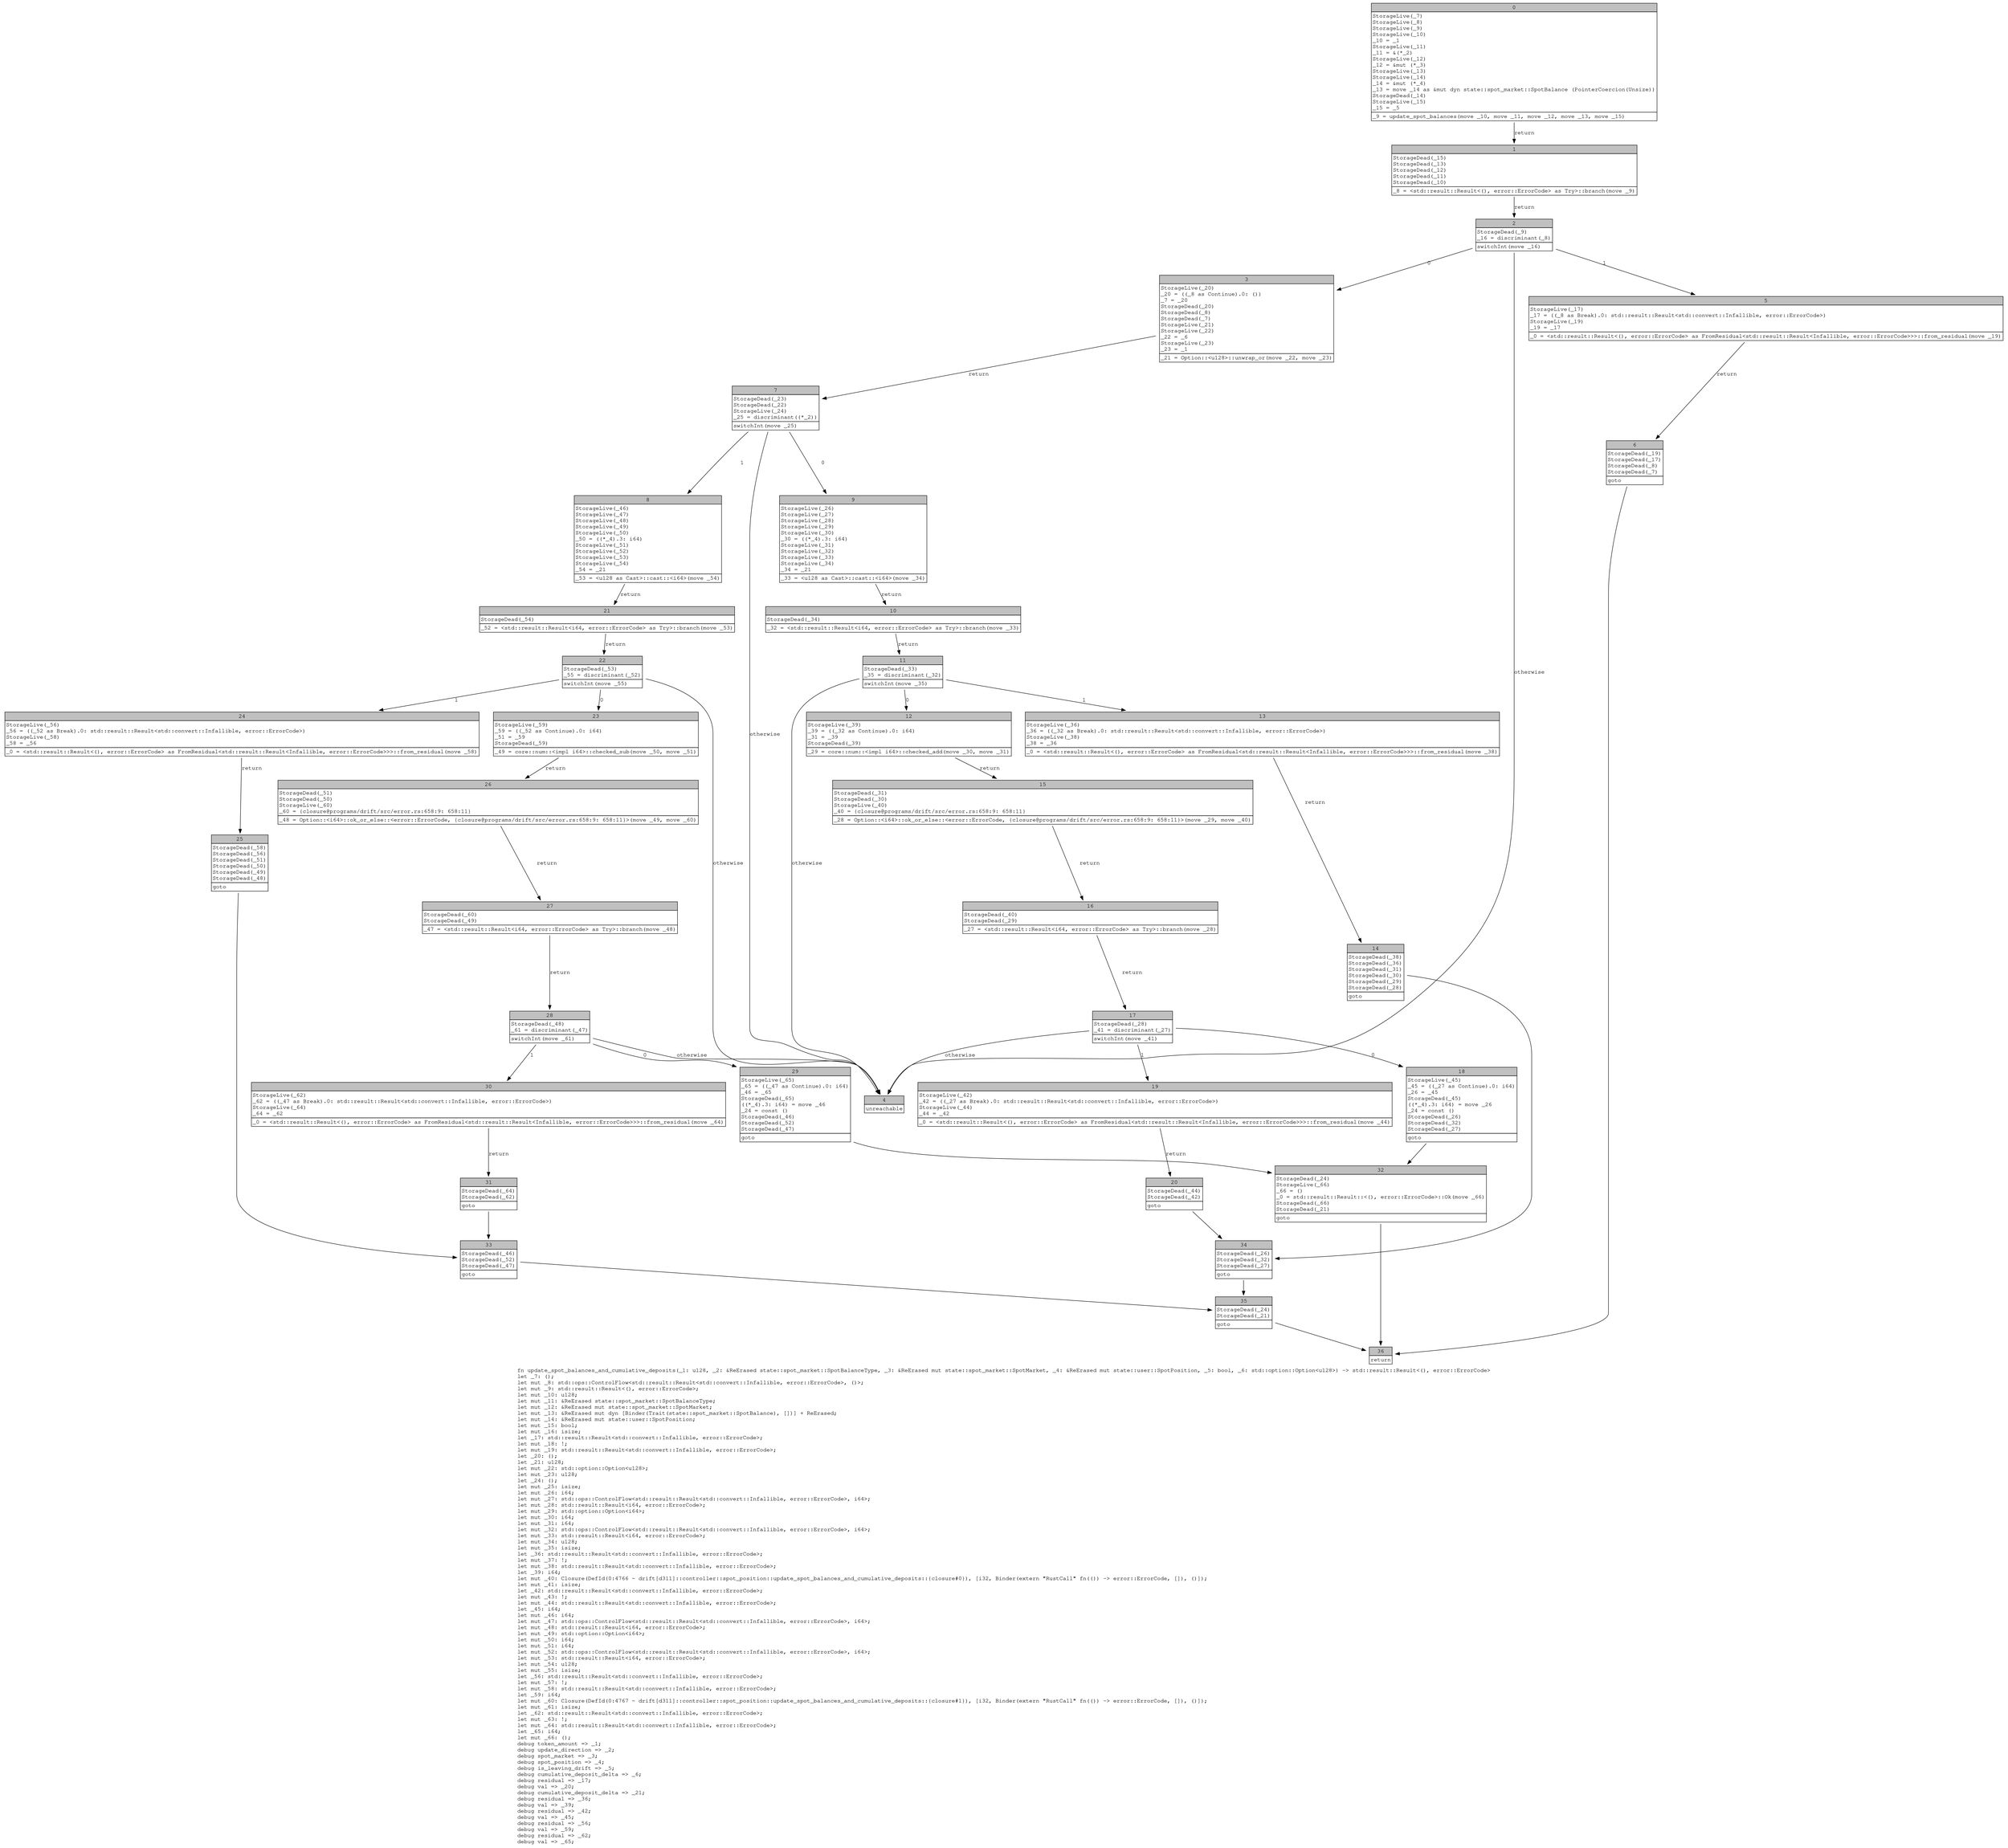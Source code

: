 digraph Mir_0_827 {
    graph [fontname="Courier, monospace"];
    node [fontname="Courier, monospace"];
    edge [fontname="Courier, monospace"];
    label=<fn update_spot_balances_and_cumulative_deposits(_1: u128, _2: &amp;ReErased state::spot_market::SpotBalanceType, _3: &amp;ReErased mut state::spot_market::SpotMarket, _4: &amp;ReErased mut state::user::SpotPosition, _5: bool, _6: std::option::Option&lt;u128&gt;) -&gt; std::result::Result&lt;(), error::ErrorCode&gt;<br align="left"/>let _7: ();<br align="left"/>let mut _8: std::ops::ControlFlow&lt;std::result::Result&lt;std::convert::Infallible, error::ErrorCode&gt;, ()&gt;;<br align="left"/>let mut _9: std::result::Result&lt;(), error::ErrorCode&gt;;<br align="left"/>let mut _10: u128;<br align="left"/>let mut _11: &amp;ReErased state::spot_market::SpotBalanceType;<br align="left"/>let mut _12: &amp;ReErased mut state::spot_market::SpotMarket;<br align="left"/>let mut _13: &amp;ReErased mut dyn [Binder(Trait(state::spot_market::SpotBalance), [])] + ReErased;<br align="left"/>let mut _14: &amp;ReErased mut state::user::SpotPosition;<br align="left"/>let mut _15: bool;<br align="left"/>let mut _16: isize;<br align="left"/>let _17: std::result::Result&lt;std::convert::Infallible, error::ErrorCode&gt;;<br align="left"/>let mut _18: !;<br align="left"/>let mut _19: std::result::Result&lt;std::convert::Infallible, error::ErrorCode&gt;;<br align="left"/>let _20: ();<br align="left"/>let _21: u128;<br align="left"/>let mut _22: std::option::Option&lt;u128&gt;;<br align="left"/>let mut _23: u128;<br align="left"/>let _24: ();<br align="left"/>let mut _25: isize;<br align="left"/>let mut _26: i64;<br align="left"/>let mut _27: std::ops::ControlFlow&lt;std::result::Result&lt;std::convert::Infallible, error::ErrorCode&gt;, i64&gt;;<br align="left"/>let mut _28: std::result::Result&lt;i64, error::ErrorCode&gt;;<br align="left"/>let mut _29: std::option::Option&lt;i64&gt;;<br align="left"/>let mut _30: i64;<br align="left"/>let mut _31: i64;<br align="left"/>let mut _32: std::ops::ControlFlow&lt;std::result::Result&lt;std::convert::Infallible, error::ErrorCode&gt;, i64&gt;;<br align="left"/>let mut _33: std::result::Result&lt;i64, error::ErrorCode&gt;;<br align="left"/>let mut _34: u128;<br align="left"/>let mut _35: isize;<br align="left"/>let _36: std::result::Result&lt;std::convert::Infallible, error::ErrorCode&gt;;<br align="left"/>let mut _37: !;<br align="left"/>let mut _38: std::result::Result&lt;std::convert::Infallible, error::ErrorCode&gt;;<br align="left"/>let _39: i64;<br align="left"/>let mut _40: Closure(DefId(0:4766 ~ drift[d311]::controller::spot_position::update_spot_balances_and_cumulative_deposits::{closure#0}), [i32, Binder(extern &quot;RustCall&quot; fn(()) -&gt; error::ErrorCode, []), ()]);<br align="left"/>let mut _41: isize;<br align="left"/>let _42: std::result::Result&lt;std::convert::Infallible, error::ErrorCode&gt;;<br align="left"/>let mut _43: !;<br align="left"/>let mut _44: std::result::Result&lt;std::convert::Infallible, error::ErrorCode&gt;;<br align="left"/>let _45: i64;<br align="left"/>let mut _46: i64;<br align="left"/>let mut _47: std::ops::ControlFlow&lt;std::result::Result&lt;std::convert::Infallible, error::ErrorCode&gt;, i64&gt;;<br align="left"/>let mut _48: std::result::Result&lt;i64, error::ErrorCode&gt;;<br align="left"/>let mut _49: std::option::Option&lt;i64&gt;;<br align="left"/>let mut _50: i64;<br align="left"/>let mut _51: i64;<br align="left"/>let mut _52: std::ops::ControlFlow&lt;std::result::Result&lt;std::convert::Infallible, error::ErrorCode&gt;, i64&gt;;<br align="left"/>let mut _53: std::result::Result&lt;i64, error::ErrorCode&gt;;<br align="left"/>let mut _54: u128;<br align="left"/>let mut _55: isize;<br align="left"/>let _56: std::result::Result&lt;std::convert::Infallible, error::ErrorCode&gt;;<br align="left"/>let mut _57: !;<br align="left"/>let mut _58: std::result::Result&lt;std::convert::Infallible, error::ErrorCode&gt;;<br align="left"/>let _59: i64;<br align="left"/>let mut _60: Closure(DefId(0:4767 ~ drift[d311]::controller::spot_position::update_spot_balances_and_cumulative_deposits::{closure#1}), [i32, Binder(extern &quot;RustCall&quot; fn(()) -&gt; error::ErrorCode, []), ()]);<br align="left"/>let mut _61: isize;<br align="left"/>let _62: std::result::Result&lt;std::convert::Infallible, error::ErrorCode&gt;;<br align="left"/>let mut _63: !;<br align="left"/>let mut _64: std::result::Result&lt;std::convert::Infallible, error::ErrorCode&gt;;<br align="left"/>let _65: i64;<br align="left"/>let mut _66: ();<br align="left"/>debug token_amount =&gt; _1;<br align="left"/>debug update_direction =&gt; _2;<br align="left"/>debug spot_market =&gt; _3;<br align="left"/>debug spot_position =&gt; _4;<br align="left"/>debug is_leaving_drift =&gt; _5;<br align="left"/>debug cumulative_deposit_delta =&gt; _6;<br align="left"/>debug residual =&gt; _17;<br align="left"/>debug val =&gt; _20;<br align="left"/>debug cumulative_deposit_delta =&gt; _21;<br align="left"/>debug residual =&gt; _36;<br align="left"/>debug val =&gt; _39;<br align="left"/>debug residual =&gt; _42;<br align="left"/>debug val =&gt; _45;<br align="left"/>debug residual =&gt; _56;<br align="left"/>debug val =&gt; _59;<br align="left"/>debug residual =&gt; _62;<br align="left"/>debug val =&gt; _65;<br align="left"/>>;
    bb0__0_827 [shape="none", label=<<table border="0" cellborder="1" cellspacing="0"><tr><td bgcolor="gray" align="center" colspan="1">0</td></tr><tr><td align="left" balign="left">StorageLive(_7)<br/>StorageLive(_8)<br/>StorageLive(_9)<br/>StorageLive(_10)<br/>_10 = _1<br/>StorageLive(_11)<br/>_11 = &amp;(*_2)<br/>StorageLive(_12)<br/>_12 = &amp;mut (*_3)<br/>StorageLive(_13)<br/>StorageLive(_14)<br/>_14 = &amp;mut (*_4)<br/>_13 = move _14 as &amp;mut dyn state::spot_market::SpotBalance (PointerCoercion(Unsize))<br/>StorageDead(_14)<br/>StorageLive(_15)<br/>_15 = _5<br/></td></tr><tr><td align="left">_9 = update_spot_balances(move _10, move _11, move _12, move _13, move _15)</td></tr></table>>];
    bb1__0_827 [shape="none", label=<<table border="0" cellborder="1" cellspacing="0"><tr><td bgcolor="gray" align="center" colspan="1">1</td></tr><tr><td align="left" balign="left">StorageDead(_15)<br/>StorageDead(_13)<br/>StorageDead(_12)<br/>StorageDead(_11)<br/>StorageDead(_10)<br/></td></tr><tr><td align="left">_8 = &lt;std::result::Result&lt;(), error::ErrorCode&gt; as Try&gt;::branch(move _9)</td></tr></table>>];
    bb2__0_827 [shape="none", label=<<table border="0" cellborder="1" cellspacing="0"><tr><td bgcolor="gray" align="center" colspan="1">2</td></tr><tr><td align="left" balign="left">StorageDead(_9)<br/>_16 = discriminant(_8)<br/></td></tr><tr><td align="left">switchInt(move _16)</td></tr></table>>];
    bb3__0_827 [shape="none", label=<<table border="0" cellborder="1" cellspacing="0"><tr><td bgcolor="gray" align="center" colspan="1">3</td></tr><tr><td align="left" balign="left">StorageLive(_20)<br/>_20 = ((_8 as Continue).0: ())<br/>_7 = _20<br/>StorageDead(_20)<br/>StorageDead(_8)<br/>StorageDead(_7)<br/>StorageLive(_21)<br/>StorageLive(_22)<br/>_22 = _6<br/>StorageLive(_23)<br/>_23 = _1<br/></td></tr><tr><td align="left">_21 = Option::&lt;u128&gt;::unwrap_or(move _22, move _23)</td></tr></table>>];
    bb4__0_827 [shape="none", label=<<table border="0" cellborder="1" cellspacing="0"><tr><td bgcolor="gray" align="center" colspan="1">4</td></tr><tr><td align="left">unreachable</td></tr></table>>];
    bb5__0_827 [shape="none", label=<<table border="0" cellborder="1" cellspacing="0"><tr><td bgcolor="gray" align="center" colspan="1">5</td></tr><tr><td align="left" balign="left">StorageLive(_17)<br/>_17 = ((_8 as Break).0: std::result::Result&lt;std::convert::Infallible, error::ErrorCode&gt;)<br/>StorageLive(_19)<br/>_19 = _17<br/></td></tr><tr><td align="left">_0 = &lt;std::result::Result&lt;(), error::ErrorCode&gt; as FromResidual&lt;std::result::Result&lt;Infallible, error::ErrorCode&gt;&gt;&gt;::from_residual(move _19)</td></tr></table>>];
    bb6__0_827 [shape="none", label=<<table border="0" cellborder="1" cellspacing="0"><tr><td bgcolor="gray" align="center" colspan="1">6</td></tr><tr><td align="left" balign="left">StorageDead(_19)<br/>StorageDead(_17)<br/>StorageDead(_8)<br/>StorageDead(_7)<br/></td></tr><tr><td align="left">goto</td></tr></table>>];
    bb7__0_827 [shape="none", label=<<table border="0" cellborder="1" cellspacing="0"><tr><td bgcolor="gray" align="center" colspan="1">7</td></tr><tr><td align="left" balign="left">StorageDead(_23)<br/>StorageDead(_22)<br/>StorageLive(_24)<br/>_25 = discriminant((*_2))<br/></td></tr><tr><td align="left">switchInt(move _25)</td></tr></table>>];
    bb8__0_827 [shape="none", label=<<table border="0" cellborder="1" cellspacing="0"><tr><td bgcolor="gray" align="center" colspan="1">8</td></tr><tr><td align="left" balign="left">StorageLive(_46)<br/>StorageLive(_47)<br/>StorageLive(_48)<br/>StorageLive(_49)<br/>StorageLive(_50)<br/>_50 = ((*_4).3: i64)<br/>StorageLive(_51)<br/>StorageLive(_52)<br/>StorageLive(_53)<br/>StorageLive(_54)<br/>_54 = _21<br/></td></tr><tr><td align="left">_53 = &lt;u128 as Cast&gt;::cast::&lt;i64&gt;(move _54)</td></tr></table>>];
    bb9__0_827 [shape="none", label=<<table border="0" cellborder="1" cellspacing="0"><tr><td bgcolor="gray" align="center" colspan="1">9</td></tr><tr><td align="left" balign="left">StorageLive(_26)<br/>StorageLive(_27)<br/>StorageLive(_28)<br/>StorageLive(_29)<br/>StorageLive(_30)<br/>_30 = ((*_4).3: i64)<br/>StorageLive(_31)<br/>StorageLive(_32)<br/>StorageLive(_33)<br/>StorageLive(_34)<br/>_34 = _21<br/></td></tr><tr><td align="left">_33 = &lt;u128 as Cast&gt;::cast::&lt;i64&gt;(move _34)</td></tr></table>>];
    bb10__0_827 [shape="none", label=<<table border="0" cellborder="1" cellspacing="0"><tr><td bgcolor="gray" align="center" colspan="1">10</td></tr><tr><td align="left" balign="left">StorageDead(_34)<br/></td></tr><tr><td align="left">_32 = &lt;std::result::Result&lt;i64, error::ErrorCode&gt; as Try&gt;::branch(move _33)</td></tr></table>>];
    bb11__0_827 [shape="none", label=<<table border="0" cellborder="1" cellspacing="0"><tr><td bgcolor="gray" align="center" colspan="1">11</td></tr><tr><td align="left" balign="left">StorageDead(_33)<br/>_35 = discriminant(_32)<br/></td></tr><tr><td align="left">switchInt(move _35)</td></tr></table>>];
    bb12__0_827 [shape="none", label=<<table border="0" cellborder="1" cellspacing="0"><tr><td bgcolor="gray" align="center" colspan="1">12</td></tr><tr><td align="left" balign="left">StorageLive(_39)<br/>_39 = ((_32 as Continue).0: i64)<br/>_31 = _39<br/>StorageDead(_39)<br/></td></tr><tr><td align="left">_29 = core::num::&lt;impl i64&gt;::checked_add(move _30, move _31)</td></tr></table>>];
    bb13__0_827 [shape="none", label=<<table border="0" cellborder="1" cellspacing="0"><tr><td bgcolor="gray" align="center" colspan="1">13</td></tr><tr><td align="left" balign="left">StorageLive(_36)<br/>_36 = ((_32 as Break).0: std::result::Result&lt;std::convert::Infallible, error::ErrorCode&gt;)<br/>StorageLive(_38)<br/>_38 = _36<br/></td></tr><tr><td align="left">_0 = &lt;std::result::Result&lt;(), error::ErrorCode&gt; as FromResidual&lt;std::result::Result&lt;Infallible, error::ErrorCode&gt;&gt;&gt;::from_residual(move _38)</td></tr></table>>];
    bb14__0_827 [shape="none", label=<<table border="0" cellborder="1" cellspacing="0"><tr><td bgcolor="gray" align="center" colspan="1">14</td></tr><tr><td align="left" balign="left">StorageDead(_38)<br/>StorageDead(_36)<br/>StorageDead(_31)<br/>StorageDead(_30)<br/>StorageDead(_29)<br/>StorageDead(_28)<br/></td></tr><tr><td align="left">goto</td></tr></table>>];
    bb15__0_827 [shape="none", label=<<table border="0" cellborder="1" cellspacing="0"><tr><td bgcolor="gray" align="center" colspan="1">15</td></tr><tr><td align="left" balign="left">StorageDead(_31)<br/>StorageDead(_30)<br/>StorageLive(_40)<br/>_40 = {closure@programs/drift/src/error.rs:658:9: 658:11}<br/></td></tr><tr><td align="left">_28 = Option::&lt;i64&gt;::ok_or_else::&lt;error::ErrorCode, {closure@programs/drift/src/error.rs:658:9: 658:11}&gt;(move _29, move _40)</td></tr></table>>];
    bb16__0_827 [shape="none", label=<<table border="0" cellborder="1" cellspacing="0"><tr><td bgcolor="gray" align="center" colspan="1">16</td></tr><tr><td align="left" balign="left">StorageDead(_40)<br/>StorageDead(_29)<br/></td></tr><tr><td align="left">_27 = &lt;std::result::Result&lt;i64, error::ErrorCode&gt; as Try&gt;::branch(move _28)</td></tr></table>>];
    bb17__0_827 [shape="none", label=<<table border="0" cellborder="1" cellspacing="0"><tr><td bgcolor="gray" align="center" colspan="1">17</td></tr><tr><td align="left" balign="left">StorageDead(_28)<br/>_41 = discriminant(_27)<br/></td></tr><tr><td align="left">switchInt(move _41)</td></tr></table>>];
    bb18__0_827 [shape="none", label=<<table border="0" cellborder="1" cellspacing="0"><tr><td bgcolor="gray" align="center" colspan="1">18</td></tr><tr><td align="left" balign="left">StorageLive(_45)<br/>_45 = ((_27 as Continue).0: i64)<br/>_26 = _45<br/>StorageDead(_45)<br/>((*_4).3: i64) = move _26<br/>_24 = const ()<br/>StorageDead(_26)<br/>StorageDead(_32)<br/>StorageDead(_27)<br/></td></tr><tr><td align="left">goto</td></tr></table>>];
    bb19__0_827 [shape="none", label=<<table border="0" cellborder="1" cellspacing="0"><tr><td bgcolor="gray" align="center" colspan="1">19</td></tr><tr><td align="left" balign="left">StorageLive(_42)<br/>_42 = ((_27 as Break).0: std::result::Result&lt;std::convert::Infallible, error::ErrorCode&gt;)<br/>StorageLive(_44)<br/>_44 = _42<br/></td></tr><tr><td align="left">_0 = &lt;std::result::Result&lt;(), error::ErrorCode&gt; as FromResidual&lt;std::result::Result&lt;Infallible, error::ErrorCode&gt;&gt;&gt;::from_residual(move _44)</td></tr></table>>];
    bb20__0_827 [shape="none", label=<<table border="0" cellborder="1" cellspacing="0"><tr><td bgcolor="gray" align="center" colspan="1">20</td></tr><tr><td align="left" balign="left">StorageDead(_44)<br/>StorageDead(_42)<br/></td></tr><tr><td align="left">goto</td></tr></table>>];
    bb21__0_827 [shape="none", label=<<table border="0" cellborder="1" cellspacing="0"><tr><td bgcolor="gray" align="center" colspan="1">21</td></tr><tr><td align="left" balign="left">StorageDead(_54)<br/></td></tr><tr><td align="left">_52 = &lt;std::result::Result&lt;i64, error::ErrorCode&gt; as Try&gt;::branch(move _53)</td></tr></table>>];
    bb22__0_827 [shape="none", label=<<table border="0" cellborder="1" cellspacing="0"><tr><td bgcolor="gray" align="center" colspan="1">22</td></tr><tr><td align="left" balign="left">StorageDead(_53)<br/>_55 = discriminant(_52)<br/></td></tr><tr><td align="left">switchInt(move _55)</td></tr></table>>];
    bb23__0_827 [shape="none", label=<<table border="0" cellborder="1" cellspacing="0"><tr><td bgcolor="gray" align="center" colspan="1">23</td></tr><tr><td align="left" balign="left">StorageLive(_59)<br/>_59 = ((_52 as Continue).0: i64)<br/>_51 = _59<br/>StorageDead(_59)<br/></td></tr><tr><td align="left">_49 = core::num::&lt;impl i64&gt;::checked_sub(move _50, move _51)</td></tr></table>>];
    bb24__0_827 [shape="none", label=<<table border="0" cellborder="1" cellspacing="0"><tr><td bgcolor="gray" align="center" colspan="1">24</td></tr><tr><td align="left" balign="left">StorageLive(_56)<br/>_56 = ((_52 as Break).0: std::result::Result&lt;std::convert::Infallible, error::ErrorCode&gt;)<br/>StorageLive(_58)<br/>_58 = _56<br/></td></tr><tr><td align="left">_0 = &lt;std::result::Result&lt;(), error::ErrorCode&gt; as FromResidual&lt;std::result::Result&lt;Infallible, error::ErrorCode&gt;&gt;&gt;::from_residual(move _58)</td></tr></table>>];
    bb25__0_827 [shape="none", label=<<table border="0" cellborder="1" cellspacing="0"><tr><td bgcolor="gray" align="center" colspan="1">25</td></tr><tr><td align="left" balign="left">StorageDead(_58)<br/>StorageDead(_56)<br/>StorageDead(_51)<br/>StorageDead(_50)<br/>StorageDead(_49)<br/>StorageDead(_48)<br/></td></tr><tr><td align="left">goto</td></tr></table>>];
    bb26__0_827 [shape="none", label=<<table border="0" cellborder="1" cellspacing="0"><tr><td bgcolor="gray" align="center" colspan="1">26</td></tr><tr><td align="left" balign="left">StorageDead(_51)<br/>StorageDead(_50)<br/>StorageLive(_60)<br/>_60 = {closure@programs/drift/src/error.rs:658:9: 658:11}<br/></td></tr><tr><td align="left">_48 = Option::&lt;i64&gt;::ok_or_else::&lt;error::ErrorCode, {closure@programs/drift/src/error.rs:658:9: 658:11}&gt;(move _49, move _60)</td></tr></table>>];
    bb27__0_827 [shape="none", label=<<table border="0" cellborder="1" cellspacing="0"><tr><td bgcolor="gray" align="center" colspan="1">27</td></tr><tr><td align="left" balign="left">StorageDead(_60)<br/>StorageDead(_49)<br/></td></tr><tr><td align="left">_47 = &lt;std::result::Result&lt;i64, error::ErrorCode&gt; as Try&gt;::branch(move _48)</td></tr></table>>];
    bb28__0_827 [shape="none", label=<<table border="0" cellborder="1" cellspacing="0"><tr><td bgcolor="gray" align="center" colspan="1">28</td></tr><tr><td align="left" balign="left">StorageDead(_48)<br/>_61 = discriminant(_47)<br/></td></tr><tr><td align="left">switchInt(move _61)</td></tr></table>>];
    bb29__0_827 [shape="none", label=<<table border="0" cellborder="1" cellspacing="0"><tr><td bgcolor="gray" align="center" colspan="1">29</td></tr><tr><td align="left" balign="left">StorageLive(_65)<br/>_65 = ((_47 as Continue).0: i64)<br/>_46 = _65<br/>StorageDead(_65)<br/>((*_4).3: i64) = move _46<br/>_24 = const ()<br/>StorageDead(_46)<br/>StorageDead(_52)<br/>StorageDead(_47)<br/></td></tr><tr><td align="left">goto</td></tr></table>>];
    bb30__0_827 [shape="none", label=<<table border="0" cellborder="1" cellspacing="0"><tr><td bgcolor="gray" align="center" colspan="1">30</td></tr><tr><td align="left" balign="left">StorageLive(_62)<br/>_62 = ((_47 as Break).0: std::result::Result&lt;std::convert::Infallible, error::ErrorCode&gt;)<br/>StorageLive(_64)<br/>_64 = _62<br/></td></tr><tr><td align="left">_0 = &lt;std::result::Result&lt;(), error::ErrorCode&gt; as FromResidual&lt;std::result::Result&lt;Infallible, error::ErrorCode&gt;&gt;&gt;::from_residual(move _64)</td></tr></table>>];
    bb31__0_827 [shape="none", label=<<table border="0" cellborder="1" cellspacing="0"><tr><td bgcolor="gray" align="center" colspan="1">31</td></tr><tr><td align="left" balign="left">StorageDead(_64)<br/>StorageDead(_62)<br/></td></tr><tr><td align="left">goto</td></tr></table>>];
    bb32__0_827 [shape="none", label=<<table border="0" cellborder="1" cellspacing="0"><tr><td bgcolor="gray" align="center" colspan="1">32</td></tr><tr><td align="left" balign="left">StorageDead(_24)<br/>StorageLive(_66)<br/>_66 = ()<br/>_0 = std::result::Result::&lt;(), error::ErrorCode&gt;::Ok(move _66)<br/>StorageDead(_66)<br/>StorageDead(_21)<br/></td></tr><tr><td align="left">goto</td></tr></table>>];
    bb33__0_827 [shape="none", label=<<table border="0" cellborder="1" cellspacing="0"><tr><td bgcolor="gray" align="center" colspan="1">33</td></tr><tr><td align="left" balign="left">StorageDead(_46)<br/>StorageDead(_52)<br/>StorageDead(_47)<br/></td></tr><tr><td align="left">goto</td></tr></table>>];
    bb34__0_827 [shape="none", label=<<table border="0" cellborder="1" cellspacing="0"><tr><td bgcolor="gray" align="center" colspan="1">34</td></tr><tr><td align="left" balign="left">StorageDead(_26)<br/>StorageDead(_32)<br/>StorageDead(_27)<br/></td></tr><tr><td align="left">goto</td></tr></table>>];
    bb35__0_827 [shape="none", label=<<table border="0" cellborder="1" cellspacing="0"><tr><td bgcolor="gray" align="center" colspan="1">35</td></tr><tr><td align="left" balign="left">StorageDead(_24)<br/>StorageDead(_21)<br/></td></tr><tr><td align="left">goto</td></tr></table>>];
    bb36__0_827 [shape="none", label=<<table border="0" cellborder="1" cellspacing="0"><tr><td bgcolor="gray" align="center" colspan="1">36</td></tr><tr><td align="left">return</td></tr></table>>];
    bb0__0_827 -> bb1__0_827 [label="return"];
    bb1__0_827 -> bb2__0_827 [label="return"];
    bb2__0_827 -> bb3__0_827 [label="0"];
    bb2__0_827 -> bb5__0_827 [label="1"];
    bb2__0_827 -> bb4__0_827 [label="otherwise"];
    bb3__0_827 -> bb7__0_827 [label="return"];
    bb5__0_827 -> bb6__0_827 [label="return"];
    bb6__0_827 -> bb36__0_827 [label=""];
    bb7__0_827 -> bb9__0_827 [label="0"];
    bb7__0_827 -> bb8__0_827 [label="1"];
    bb7__0_827 -> bb4__0_827 [label="otherwise"];
    bb8__0_827 -> bb21__0_827 [label="return"];
    bb9__0_827 -> bb10__0_827 [label="return"];
    bb10__0_827 -> bb11__0_827 [label="return"];
    bb11__0_827 -> bb12__0_827 [label="0"];
    bb11__0_827 -> bb13__0_827 [label="1"];
    bb11__0_827 -> bb4__0_827 [label="otherwise"];
    bb12__0_827 -> bb15__0_827 [label="return"];
    bb13__0_827 -> bb14__0_827 [label="return"];
    bb14__0_827 -> bb34__0_827 [label=""];
    bb15__0_827 -> bb16__0_827 [label="return"];
    bb16__0_827 -> bb17__0_827 [label="return"];
    bb17__0_827 -> bb18__0_827 [label="0"];
    bb17__0_827 -> bb19__0_827 [label="1"];
    bb17__0_827 -> bb4__0_827 [label="otherwise"];
    bb18__0_827 -> bb32__0_827 [label=""];
    bb19__0_827 -> bb20__0_827 [label="return"];
    bb20__0_827 -> bb34__0_827 [label=""];
    bb21__0_827 -> bb22__0_827 [label="return"];
    bb22__0_827 -> bb23__0_827 [label="0"];
    bb22__0_827 -> bb24__0_827 [label="1"];
    bb22__0_827 -> bb4__0_827 [label="otherwise"];
    bb23__0_827 -> bb26__0_827 [label="return"];
    bb24__0_827 -> bb25__0_827 [label="return"];
    bb25__0_827 -> bb33__0_827 [label=""];
    bb26__0_827 -> bb27__0_827 [label="return"];
    bb27__0_827 -> bb28__0_827 [label="return"];
    bb28__0_827 -> bb29__0_827 [label="0"];
    bb28__0_827 -> bb30__0_827 [label="1"];
    bb28__0_827 -> bb4__0_827 [label="otherwise"];
    bb29__0_827 -> bb32__0_827 [label=""];
    bb30__0_827 -> bb31__0_827 [label="return"];
    bb31__0_827 -> bb33__0_827 [label=""];
    bb32__0_827 -> bb36__0_827 [label=""];
    bb33__0_827 -> bb35__0_827 [label=""];
    bb34__0_827 -> bb35__0_827 [label=""];
    bb35__0_827 -> bb36__0_827 [label=""];
}
